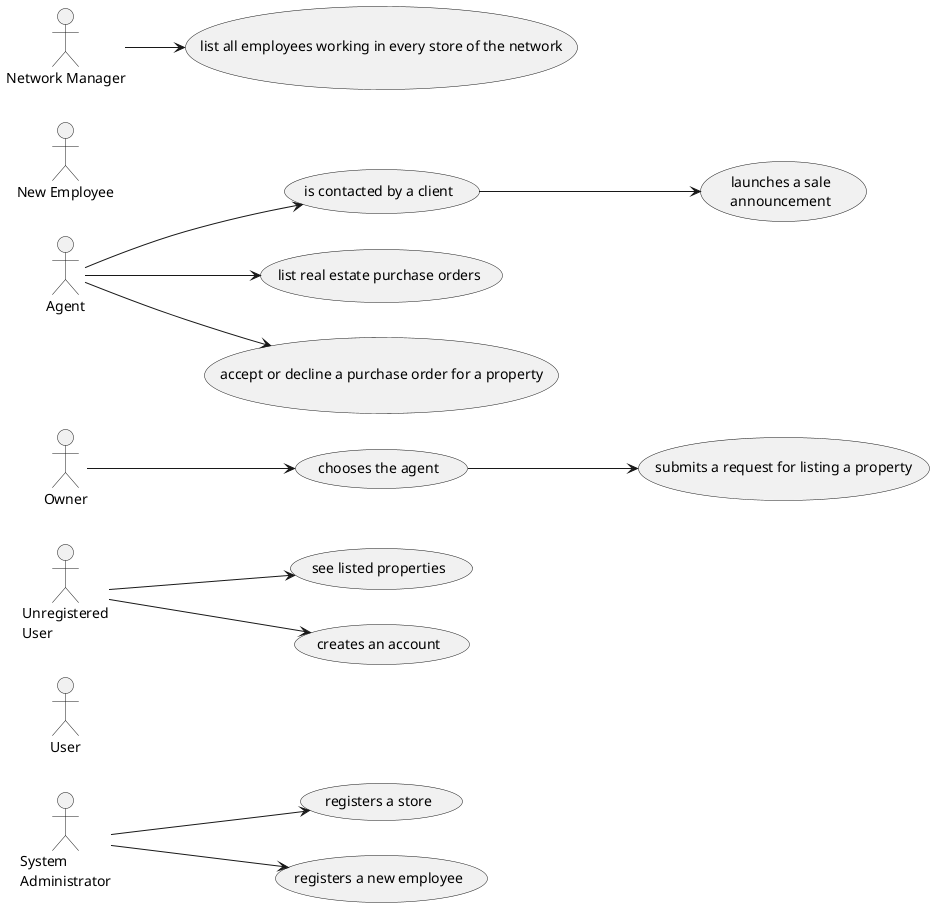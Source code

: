 @startuml
'skinparam monochrome true
skinparam packageStyle rectangle
'skinparam shadowing false

skinparam rectangle{
    BorderColor white
}

'title Use Case Diagram Example

left to right direction

    actor "System\nAdministrator" as System_Administrator
    actor "User" as User
    actor "Unregistered\nUser" as Unregistered_User
    actor "Owner" as Owner
    actor "Agent" as Agent
    actor "New Employee" as New_Employee
    actor "Network Manager" as Network_Manager


    usecase "Store" as UC5
    usecase "see listed properties" as UC1
    usecase "launches a sale\nannouncement" as UC21
    usecase "is contacted by a client" as UC22
    usecase "registers a new employee" as UC3
    usecase "chooses the agent" as UC41
    usecase "submits a request for listing a property" as UC42
    usecase "registers a store" as UC5
    usecase "creates an account" as UC7
    usecase "list real estate purchase orders" as UC011_1
    usecase "accept or decline a purchase order for a property" as UC011_2
    usecase "list all employees working in every store of the network" as UC013

    Unregistered_User --> UC1
    Agent --> UC22
    UC22 --> UC21
    System_Administrator --> UC3
    Owner --> UC41
    UC41 --> UC42
    System_Administrator --> UC5
    Unregistered_User --> UC7
    Agent --> UC011_1
    Agent --> UC011_2
    Network_Manager --> UC013

@enduml